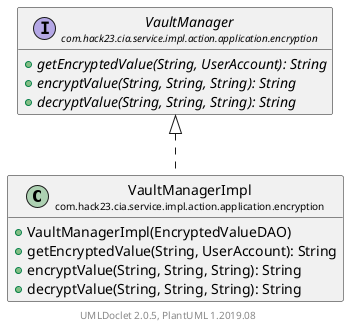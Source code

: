 @startuml
    set namespaceSeparator none
    hide empty fields
    hide empty methods

    class "<size:14>VaultManagerImpl\n<size:10>com.hack23.cia.service.impl.action.application.encryption" as com.hack23.cia.service.impl.action.application.encryption.VaultManagerImpl [[VaultManagerImpl.html]] {
        +VaultManagerImpl(EncryptedValueDAO)
        +getEncryptedValue(String, UserAccount): String
        +encryptValue(String, String, String): String
        +decryptValue(String, String, String): String
    }

    interface "<size:14>VaultManager\n<size:10>com.hack23.cia.service.impl.action.application.encryption" as com.hack23.cia.service.impl.action.application.encryption.VaultManager [[VaultManager.html]] {
        {abstract} +getEncryptedValue(String, UserAccount): String
        {abstract} +encryptValue(String, String, String): String
        {abstract} +decryptValue(String, String, String): String
    }

    com.hack23.cia.service.impl.action.application.encryption.VaultManager <|.. com.hack23.cia.service.impl.action.application.encryption.VaultManagerImpl

    center footer UMLDoclet 2.0.5, PlantUML 1.2019.08
@enduml
